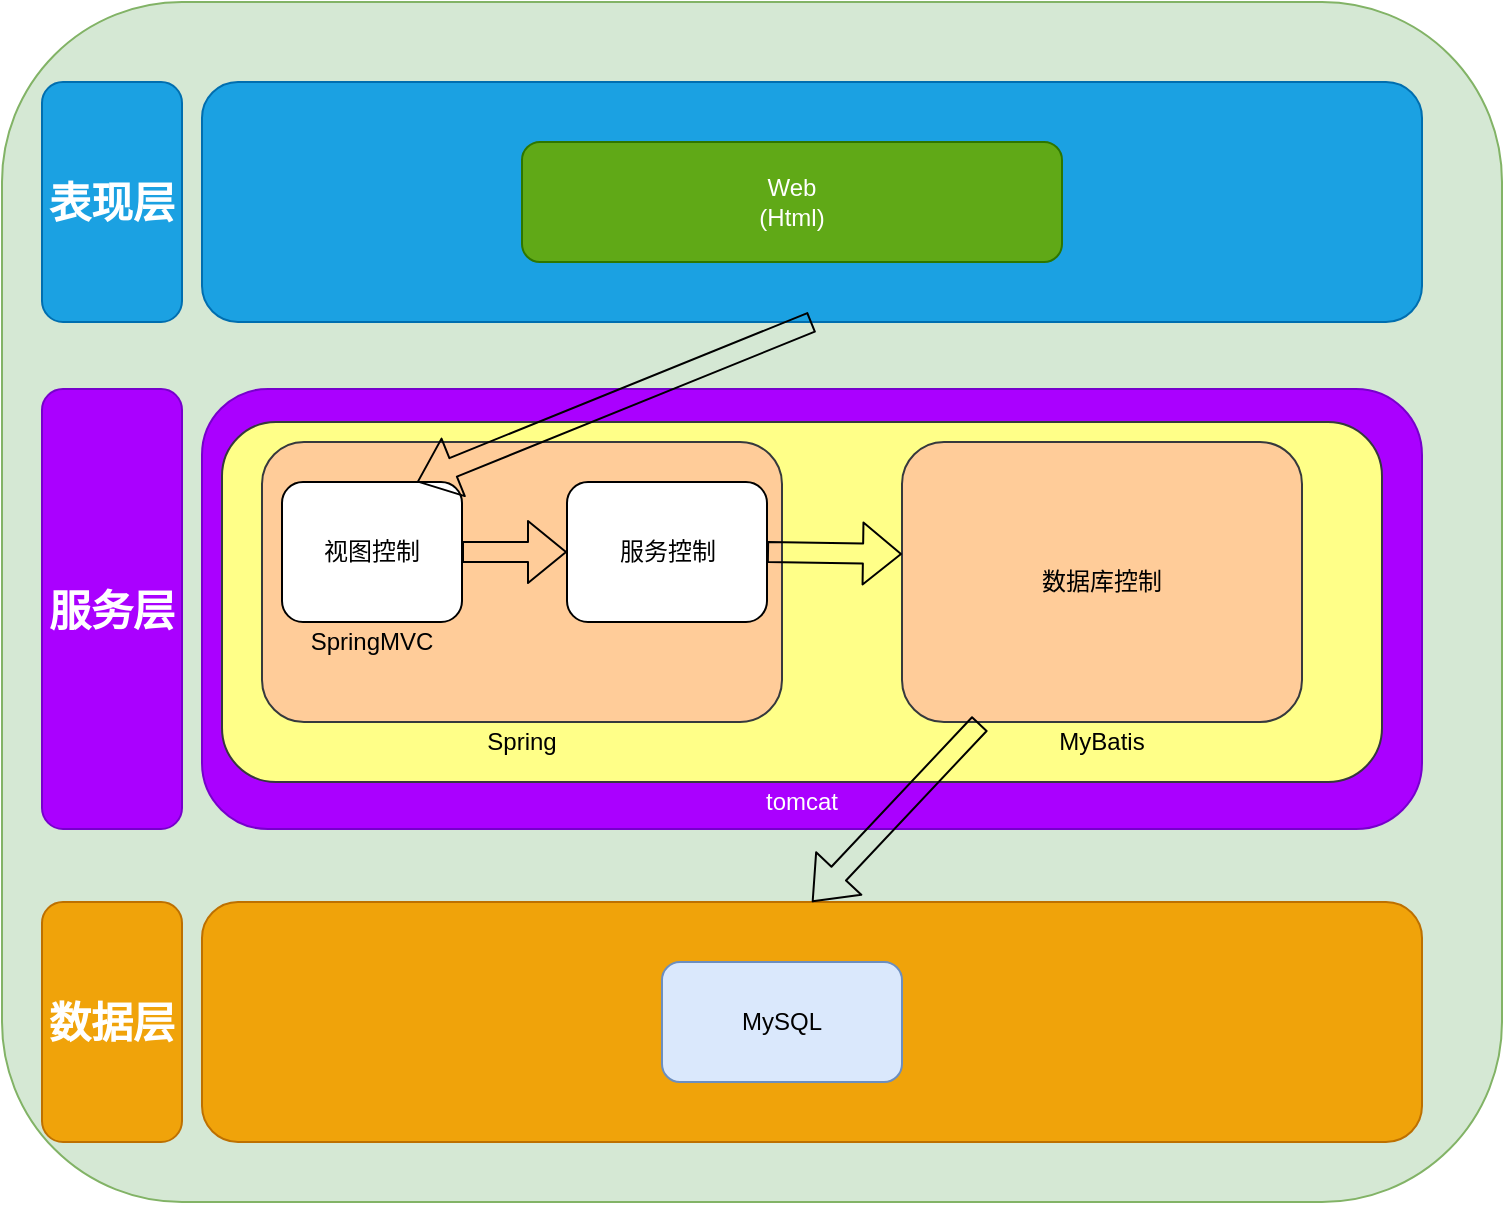 <mxfile version="12.2.4" pages="1"><diagram id="kiv_Qy8DNXNTP5mlZs4E" name="Page-1"><mxGraphModel dx="1001" dy="444" grid="1" gridSize="10" guides="1" tooltips="1" connect="1" arrows="1" fold="1" page="1" pageScale="1" pageWidth="827" pageHeight="1169" math="0" shadow="0"><root><mxCell id="0"/><mxCell id="1" parent="0"/><mxCell id="2" value="" style="rounded=1;whiteSpace=wrap;html=1;fillColor=#d5e8d4;strokeColor=#82b366;" parent="1" vertex="1"><mxGeometry x="60" y="390" width="750" height="600" as="geometry"/></mxCell><mxCell id="4" value="" style="rounded=1;whiteSpace=wrap;html=1;fillColor=#1ba1e2;strokeColor=#006EAF;fontColor=#ffffff;" parent="1" vertex="1"><mxGeometry x="160" y="430" width="610" height="120" as="geometry"/></mxCell><mxCell id="5" value="" style="rounded=1;whiteSpace=wrap;html=1;fillColor=#aa00ff;strokeColor=#7700CC;fontColor=#ffffff;" parent="1" vertex="1"><mxGeometry x="160" y="583.5" width="610" height="220" as="geometry"/></mxCell><mxCell id="6" value="" style="rounded=1;whiteSpace=wrap;html=1;fillColor=#f0a30a;strokeColor=#BD7000;fontColor=#ffffff;" parent="1" vertex="1"><mxGeometry x="160" y="840" width="610" height="120" as="geometry"/></mxCell><mxCell id="7" value="&lt;h1&gt;&lt;font style=&quot;font-size: 21px&quot;&gt;表现层&lt;/font&gt;&lt;/h1&gt;" style="rounded=1;whiteSpace=wrap;html=1;fillColor=#1ba1e2;strokeColor=#006EAF;fontColor=#ffffff;" parent="1" vertex="1"><mxGeometry x="80" y="430" width="70" height="120" as="geometry"/></mxCell><mxCell id="8" value="&lt;b&gt;&lt;font style=&quot;font-size: 21px&quot;&gt;服务层&lt;/font&gt;&lt;/b&gt;" style="rounded=1;whiteSpace=wrap;html=1;fillColor=#aa00ff;strokeColor=#7700CC;fontColor=#ffffff;" parent="1" vertex="1"><mxGeometry x="80" y="583.5" width="70" height="220" as="geometry"/></mxCell><mxCell id="9" value="&lt;h1&gt;&lt;font style=&quot;font-size: 21px&quot;&gt;数据层&lt;/font&gt;&lt;/h1&gt;" style="rounded=1;whiteSpace=wrap;html=1;fillColor=#f0a30a;strokeColor=#BD7000;fontColor=#ffffff;" parent="1" vertex="1"><mxGeometry x="80" y="840" width="70" height="120" as="geometry"/></mxCell><mxCell id="12" value="Web&lt;br&gt;(Html)" style="rounded=1;whiteSpace=wrap;html=1;fillColor=#60a917;strokeColor=#2D7600;fontColor=#ffffff;" parent="1" vertex="1"><mxGeometry x="320" y="460" width="270" height="60" as="geometry"/></mxCell><mxCell id="15" value="&lt;div&gt;&lt;br&gt;&lt;/div&gt;" style="rounded=1;whiteSpace=wrap;html=1;align=center;fillColor=#ffff88;strokeColor=#36393d;" parent="1" vertex="1"><mxGeometry x="170" y="600" width="580" height="180" as="geometry"/></mxCell><mxCell id="17" value="&lt;font color=&quot;#ffffff&quot;&gt;tomcat&lt;/font&gt;" style="text;html=1;strokeColor=none;fillColor=none;align=center;verticalAlign=middle;whiteSpace=wrap;rounded=0;" parent="1" vertex="1"><mxGeometry x="440" y="780" width="40" height="20" as="geometry"/></mxCell><mxCell id="18" value="" style="rounded=1;whiteSpace=wrap;html=1;fillColor=#ffcc99;strokeColor=#36393d;" parent="1" vertex="1"><mxGeometry x="190" y="610" width="260" height="140" as="geometry"/></mxCell><mxCell id="19" value="Spring" style="text;html=1;strokeColor=none;fillColor=none;align=center;verticalAlign=middle;whiteSpace=wrap;rounded=0;" parent="1" vertex="1"><mxGeometry x="300" y="750" width="40" height="20" as="geometry"/></mxCell><mxCell id="20" value="数据库控制" style="rounded=1;whiteSpace=wrap;html=1;fillColor=#ffcc99;strokeColor=#36393d;" parent="1" vertex="1"><mxGeometry x="510" y="610" width="200" height="140" as="geometry"/></mxCell><mxCell id="21" value="MyBatis" style="text;html=1;strokeColor=none;fillColor=none;align=center;verticalAlign=middle;whiteSpace=wrap;rounded=0;" parent="1" vertex="1"><mxGeometry x="590" y="750" width="40" height="20" as="geometry"/></mxCell><mxCell id="22" value="视图控制" style="rounded=1;whiteSpace=wrap;html=1;" parent="1" vertex="1"><mxGeometry x="200" y="630" width="90" height="70" as="geometry"/></mxCell><mxCell id="23" value="SpringMVC" style="text;html=1;strokeColor=none;fillColor=none;align=center;verticalAlign=middle;whiteSpace=wrap;rounded=0;" parent="1" vertex="1"><mxGeometry x="225" y="700" width="40" height="20" as="geometry"/></mxCell><mxCell id="24" value="服务控制" style="rounded=1;whiteSpace=wrap;html=1;" parent="1" vertex="1"><mxGeometry x="342.5" y="630" width="100" height="70" as="geometry"/></mxCell><mxCell id="26" value="MySQL" style="rounded=1;whiteSpace=wrap;html=1;fillColor=#dae8fc;strokeColor=#6c8ebf;" parent="1" vertex="1"><mxGeometry x="390" y="870" width="120" height="60" as="geometry"/></mxCell><mxCell id="28" value="" style="shape=flexArrow;endArrow=classic;html=1;exitX=0.5;exitY=1;exitDx=0;exitDy=0;entryX=0.75;entryY=0;entryDx=0;entryDy=0;" parent="1" source="4" target="22" edge="1"><mxGeometry width="50" height="50" relative="1" as="geometry"><mxPoint x="680" y="500" as="sourcePoint"/><mxPoint x="730" y="450" as="targetPoint"/></mxGeometry></mxCell><mxCell id="29" value="" style="shape=flexArrow;endArrow=classic;html=1;exitX=1;exitY=0.5;exitDx=0;exitDy=0;entryX=0;entryY=0.5;entryDx=0;entryDy=0;" parent="1" source="22" target="24" edge="1"><mxGeometry width="50" height="50" relative="1" as="geometry"><mxPoint x="270" y="920" as="sourcePoint"/><mxPoint x="320" y="870" as="targetPoint"/></mxGeometry></mxCell><mxCell id="30" value="" style="shape=flexArrow;endArrow=classic;html=1;exitX=1;exitY=0.5;exitDx=0;exitDy=0;entryX=0;entryY=0.4;entryDx=0;entryDy=0;entryPerimeter=0;" parent="1" source="24" target="20" edge="1"><mxGeometry width="50" height="50" relative="1" as="geometry"><mxPoint x="300" y="920" as="sourcePoint"/><mxPoint x="350" y="870" as="targetPoint"/></mxGeometry></mxCell><mxCell id="31" value="" style="shape=flexArrow;endArrow=classic;html=1;exitX=0.195;exitY=1.005;exitDx=0;exitDy=0;exitPerimeter=0;entryX=0.5;entryY=0;entryDx=0;entryDy=0;" parent="1" source="20" target="6" edge="1"><mxGeometry width="50" height="50" relative="1" as="geometry"><mxPoint x="330" y="950" as="sourcePoint"/><mxPoint x="380" y="900" as="targetPoint"/></mxGeometry></mxCell></root></mxGraphModel></diagram></mxfile>